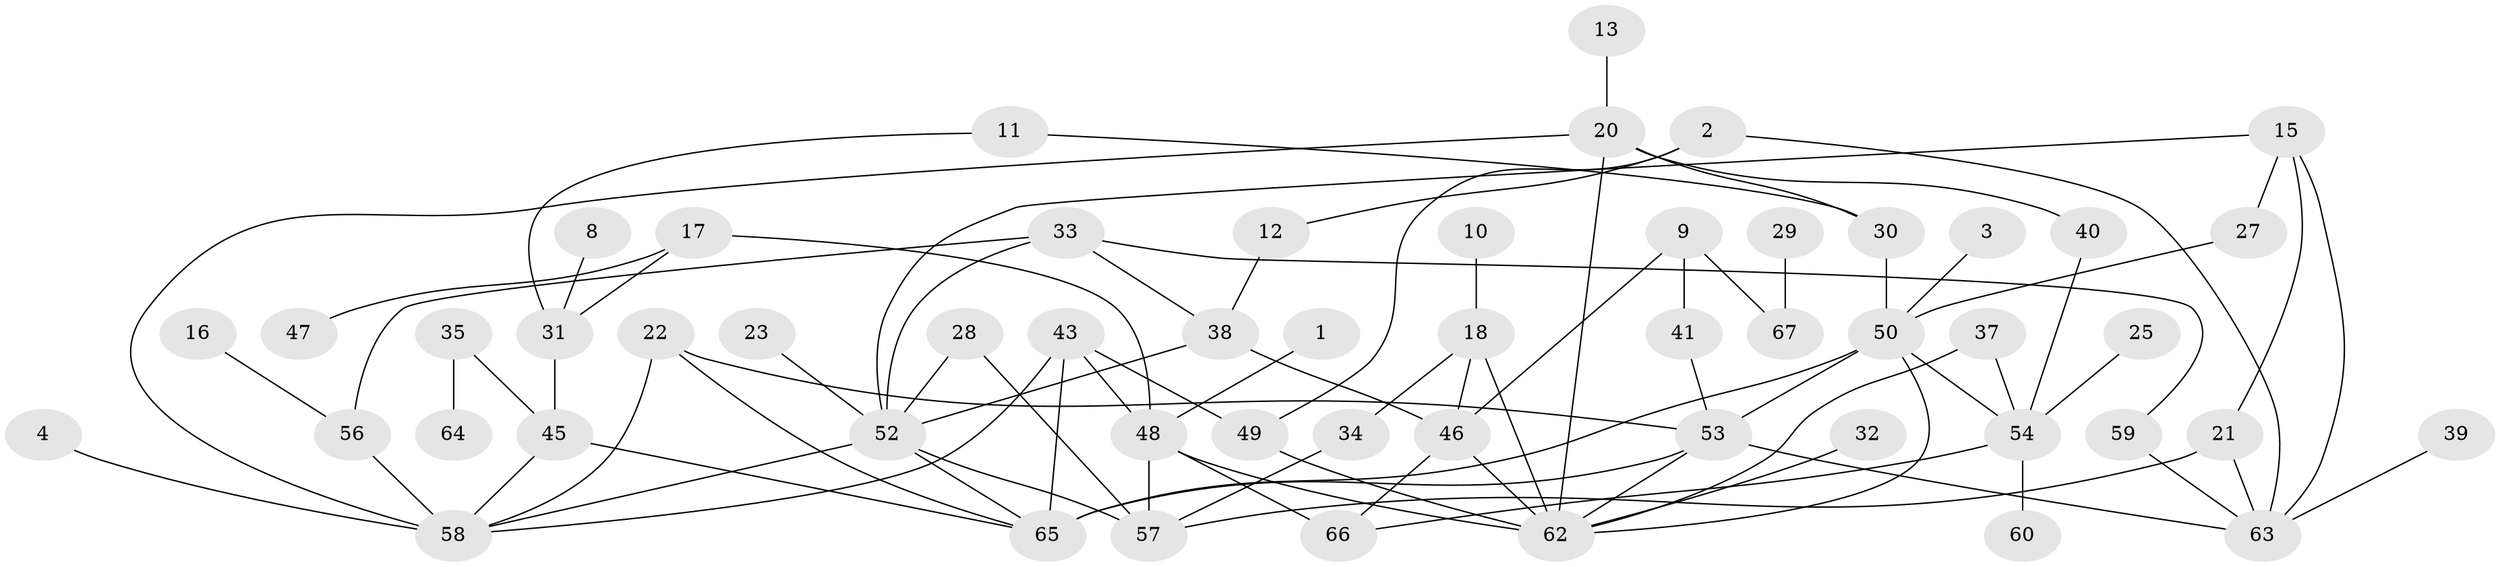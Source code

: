 // original degree distribution, {2: 0.29850746268656714, 3: 0.20149253731343283, 1: 0.208955223880597, 5: 0.05970149253731343, 4: 0.11940298507462686, 0: 0.08208955223880597, 7: 0.007462686567164179, 6: 0.022388059701492536}
// Generated by graph-tools (version 1.1) at 2025/49/03/09/25 03:49:06]
// undirected, 54 vertices, 84 edges
graph export_dot {
graph [start="1"]
  node [color=gray90,style=filled];
  1;
  2;
  3;
  4;
  8;
  9;
  10;
  11;
  12;
  13;
  15;
  16;
  17;
  18;
  20;
  21;
  22;
  23;
  25;
  27;
  28;
  29;
  30;
  31;
  32;
  33;
  34;
  35;
  37;
  38;
  39;
  40;
  41;
  43;
  45;
  46;
  47;
  48;
  49;
  50;
  52;
  53;
  54;
  56;
  57;
  58;
  59;
  60;
  62;
  63;
  64;
  65;
  66;
  67;
  1 -- 48 [weight=1.0];
  2 -- 12 [weight=1.0];
  2 -- 49 [weight=1.0];
  2 -- 63 [weight=1.0];
  3 -- 50 [weight=1.0];
  4 -- 58 [weight=1.0];
  8 -- 31 [weight=1.0];
  9 -- 41 [weight=1.0];
  9 -- 46 [weight=1.0];
  9 -- 67 [weight=1.0];
  10 -- 18 [weight=1.0];
  11 -- 30 [weight=1.0];
  11 -- 31 [weight=1.0];
  12 -- 38 [weight=1.0];
  13 -- 20 [weight=1.0];
  15 -- 21 [weight=1.0];
  15 -- 27 [weight=1.0];
  15 -- 52 [weight=1.0];
  15 -- 63 [weight=1.0];
  16 -- 56 [weight=1.0];
  17 -- 31 [weight=1.0];
  17 -- 47 [weight=1.0];
  17 -- 48 [weight=1.0];
  18 -- 34 [weight=1.0];
  18 -- 46 [weight=1.0];
  18 -- 62 [weight=1.0];
  20 -- 30 [weight=1.0];
  20 -- 40 [weight=1.0];
  20 -- 58 [weight=1.0];
  20 -- 62 [weight=1.0];
  21 -- 57 [weight=1.0];
  21 -- 63 [weight=1.0];
  22 -- 53 [weight=2.0];
  22 -- 58 [weight=1.0];
  22 -- 65 [weight=1.0];
  23 -- 52 [weight=1.0];
  25 -- 54 [weight=1.0];
  27 -- 50 [weight=1.0];
  28 -- 52 [weight=1.0];
  28 -- 57 [weight=1.0];
  29 -- 67 [weight=1.0];
  30 -- 50 [weight=1.0];
  31 -- 45 [weight=1.0];
  32 -- 62 [weight=1.0];
  33 -- 38 [weight=1.0];
  33 -- 52 [weight=1.0];
  33 -- 56 [weight=1.0];
  33 -- 59 [weight=1.0];
  34 -- 57 [weight=1.0];
  35 -- 45 [weight=1.0];
  35 -- 64 [weight=1.0];
  37 -- 54 [weight=1.0];
  37 -- 62 [weight=1.0];
  38 -- 46 [weight=1.0];
  38 -- 52 [weight=1.0];
  39 -- 63 [weight=1.0];
  40 -- 54 [weight=1.0];
  41 -- 53 [weight=1.0];
  43 -- 48 [weight=1.0];
  43 -- 49 [weight=1.0];
  43 -- 58 [weight=1.0];
  43 -- 65 [weight=1.0];
  45 -- 58 [weight=1.0];
  45 -- 65 [weight=1.0];
  46 -- 62 [weight=2.0];
  46 -- 66 [weight=1.0];
  48 -- 57 [weight=2.0];
  48 -- 62 [weight=1.0];
  48 -- 66 [weight=2.0];
  49 -- 62 [weight=1.0];
  50 -- 53 [weight=1.0];
  50 -- 54 [weight=1.0];
  50 -- 62 [weight=1.0];
  50 -- 65 [weight=1.0];
  52 -- 57 [weight=1.0];
  52 -- 58 [weight=1.0];
  52 -- 65 [weight=1.0];
  53 -- 62 [weight=1.0];
  53 -- 63 [weight=1.0];
  53 -- 65 [weight=2.0];
  54 -- 60 [weight=1.0];
  54 -- 66 [weight=1.0];
  56 -- 58 [weight=2.0];
  59 -- 63 [weight=1.0];
}
